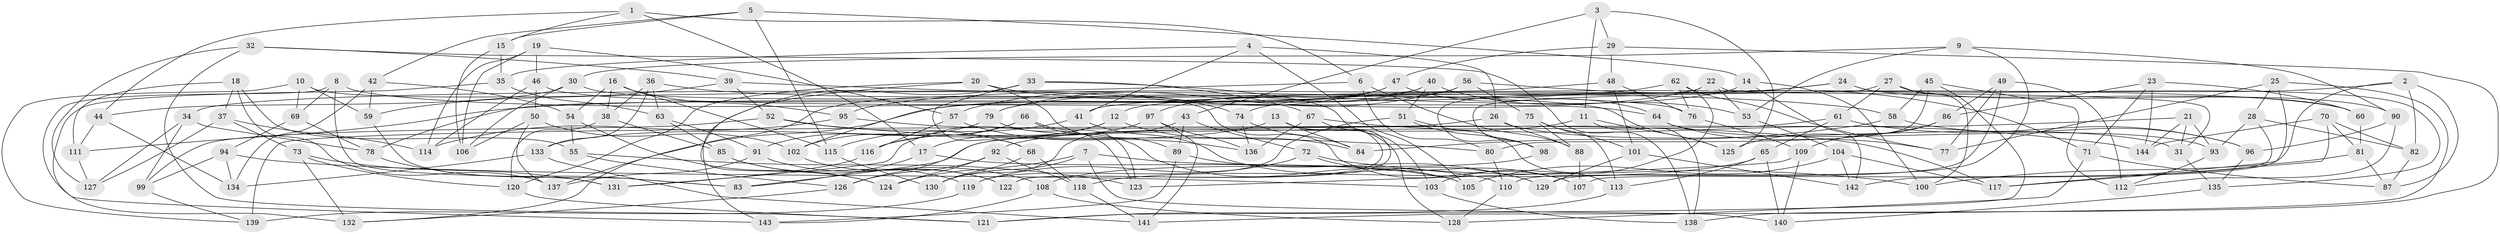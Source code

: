 // Generated by graph-tools (version 1.1) at 2025/58/03/09/25 04:58:38]
// undirected, 144 vertices, 288 edges
graph export_dot {
graph [start="1"]
  node [color=gray90,style=filled];
  1;
  2;
  3;
  4;
  5;
  6;
  7;
  8;
  9;
  10;
  11;
  12;
  13;
  14;
  15;
  16;
  17;
  18;
  19;
  20;
  21;
  22;
  23;
  24;
  25;
  26;
  27;
  28;
  29;
  30;
  31;
  32;
  33;
  34;
  35;
  36;
  37;
  38;
  39;
  40;
  41;
  42;
  43;
  44;
  45;
  46;
  47;
  48;
  49;
  50;
  51;
  52;
  53;
  54;
  55;
  56;
  57;
  58;
  59;
  60;
  61;
  62;
  63;
  64;
  65;
  66;
  67;
  68;
  69;
  70;
  71;
  72;
  73;
  74;
  75;
  76;
  77;
  78;
  79;
  80;
  81;
  82;
  83;
  84;
  85;
  86;
  87;
  88;
  89;
  90;
  91;
  92;
  93;
  94;
  95;
  96;
  97;
  98;
  99;
  100;
  101;
  102;
  103;
  104;
  105;
  106;
  107;
  108;
  109;
  110;
  111;
  112;
  113;
  114;
  115;
  116;
  117;
  118;
  119;
  120;
  121;
  122;
  123;
  124;
  125;
  126;
  127;
  128;
  129;
  130;
  131;
  132;
  133;
  134;
  135;
  136;
  137;
  138;
  139;
  140;
  141;
  142;
  143;
  144;
  1 -- 6;
  1 -- 44;
  1 -- 15;
  1 -- 17;
  2 -- 142;
  2 -- 87;
  2 -- 82;
  2 -- 12;
  3 -- 11;
  3 -- 43;
  3 -- 125;
  3 -- 29;
  4 -- 105;
  4 -- 26;
  4 -- 35;
  4 -- 41;
  5 -- 115;
  5 -- 14;
  5 -- 42;
  5 -- 15;
  6 -- 80;
  6 -- 88;
  6 -- 34;
  7 -- 140;
  7 -- 124;
  7 -- 130;
  7 -- 110;
  8 -- 131;
  8 -- 143;
  8 -- 69;
  8 -- 60;
  9 -- 129;
  9 -- 30;
  9 -- 53;
  9 -- 90;
  10 -- 59;
  10 -- 107;
  10 -- 139;
  10 -- 69;
  11 -- 138;
  11 -- 125;
  11 -- 92;
  12 -- 116;
  12 -- 17;
  12 -- 84;
  13 -- 122;
  13 -- 128;
  13 -- 84;
  13 -- 133;
  14 -- 100;
  14 -- 142;
  14 -- 79;
  15 -- 35;
  15 -- 106;
  16 -- 115;
  16 -- 54;
  16 -- 38;
  16 -- 95;
  17 -- 83;
  17 -- 105;
  18 -- 55;
  18 -- 111;
  18 -- 137;
  18 -- 37;
  19 -- 46;
  19 -- 57;
  19 -- 114;
  19 -- 106;
  20 -- 124;
  20 -- 120;
  20 -- 74;
  20 -- 89;
  21 -- 31;
  21 -- 93;
  21 -- 83;
  21 -- 144;
  22 -- 53;
  22 -- 137;
  22 -- 98;
  22 -- 31;
  23 -- 144;
  23 -- 71;
  23 -- 86;
  23 -- 60;
  24 -- 60;
  24 -- 74;
  24 -- 41;
  24 -- 135;
  25 -- 28;
  25 -- 117;
  25 -- 141;
  25 -- 77;
  26 -- 139;
  26 -- 31;
  26 -- 88;
  27 -- 61;
  27 -- 100;
  27 -- 90;
  27 -- 98;
  28 -- 93;
  28 -- 82;
  28 -- 107;
  29 -- 48;
  29 -- 47;
  29 -- 138;
  30 -- 106;
  30 -- 76;
  30 -- 44;
  31 -- 135;
  32 -- 121;
  32 -- 39;
  32 -- 138;
  32 -- 127;
  33 -- 68;
  33 -- 67;
  33 -- 103;
  33 -- 143;
  34 -- 127;
  34 -- 78;
  34 -- 99;
  35 -- 132;
  35 -- 63;
  36 -- 38;
  36 -- 63;
  36 -- 133;
  36 -- 58;
  37 -- 114;
  37 -- 73;
  37 -- 127;
  38 -- 85;
  38 -- 120;
  39 -- 59;
  39 -- 125;
  39 -- 52;
  40 -- 78;
  40 -- 53;
  40 -- 97;
  40 -- 51;
  41 -- 129;
  41 -- 115;
  42 -- 54;
  42 -- 134;
  42 -- 59;
  43 -- 72;
  43 -- 130;
  43 -- 89;
  44 -- 134;
  44 -- 111;
  45 -- 112;
  45 -- 58;
  45 -- 80;
  45 -- 121;
  46 -- 114;
  46 -- 50;
  46 -- 64;
  47 -- 64;
  47 -- 57;
  47 -- 102;
  48 -- 95;
  48 -- 76;
  48 -- 101;
  49 -- 110;
  49 -- 112;
  49 -- 86;
  49 -- 77;
  50 -- 137;
  50 -- 106;
  50 -- 102;
  51 -- 113;
  51 -- 98;
  51 -- 119;
  52 -- 99;
  52 -- 80;
  52 -- 68;
  53 -- 104;
  54 -- 124;
  54 -- 55;
  55 -- 126;
  55 -- 123;
  56 -- 132;
  56 -- 75;
  56 -- 79;
  56 -- 71;
  57 -- 136;
  57 -- 116;
  58 -- 96;
  58 -- 84;
  59 -- 83;
  60 -- 81;
  61 -- 96;
  61 -- 65;
  61 -- 126;
  62 -- 77;
  62 -- 103;
  62 -- 76;
  62 -- 111;
  63 -- 91;
  63 -- 85;
  64 -- 93;
  64 -- 77;
  65 -- 140;
  65 -- 118;
  65 -- 113;
  66 -- 123;
  66 -- 105;
  66 -- 102;
  66 -- 116;
  67 -- 144;
  67 -- 136;
  67 -- 122;
  68 -- 130;
  68 -- 118;
  69 -- 78;
  69 -- 94;
  70 -- 81;
  70 -- 144;
  70 -- 82;
  70 -- 117;
  71 -- 87;
  71 -- 128;
  72 -- 100;
  72 -- 119;
  72 -- 107;
  73 -- 131;
  73 -- 120;
  73 -- 132;
  74 -- 84;
  74 -- 136;
  75 -- 113;
  75 -- 88;
  75 -- 101;
  76 -- 109;
  78 -- 83;
  79 -- 91;
  79 -- 123;
  80 -- 110;
  81 -- 100;
  81 -- 87;
  82 -- 87;
  85 -- 108;
  85 -- 119;
  86 -- 125;
  86 -- 109;
  88 -- 107;
  89 -- 129;
  89 -- 143;
  90 -- 112;
  90 -- 96;
  91 -- 122;
  91 -- 137;
  92 -- 126;
  92 -- 124;
  92 -- 118;
  93 -- 112;
  94 -- 99;
  94 -- 134;
  94 -- 103;
  95 -- 117;
  95 -- 114;
  96 -- 135;
  97 -- 141;
  97 -- 131;
  97 -- 136;
  98 -- 108;
  99 -- 139;
  101 -- 129;
  101 -- 142;
  102 -- 122;
  103 -- 138;
  104 -- 117;
  104 -- 142;
  104 -- 105;
  108 -- 143;
  108 -- 128;
  109 -- 140;
  109 -- 123;
  110 -- 128;
  111 -- 127;
  113 -- 121;
  115 -- 130;
  116 -- 131;
  118 -- 141;
  119 -- 139;
  120 -- 121;
  126 -- 132;
  133 -- 134;
  133 -- 141;
  135 -- 140;
}
